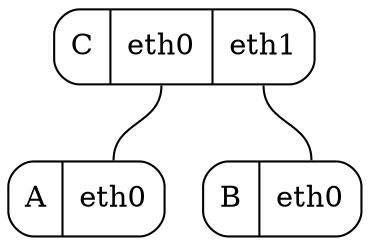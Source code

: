 graph rco20161 {

  a [shape=Mrecord, label="<0>A|<1>eth0"]
  b [shape=Mrecord, label="<0>B|<1>eth0"]
  c [shape=Mrecord, label="<0>C|<1>eth0|<2>eth1"]

  c:1 -- a:1
  c:2 -- b:1
}
